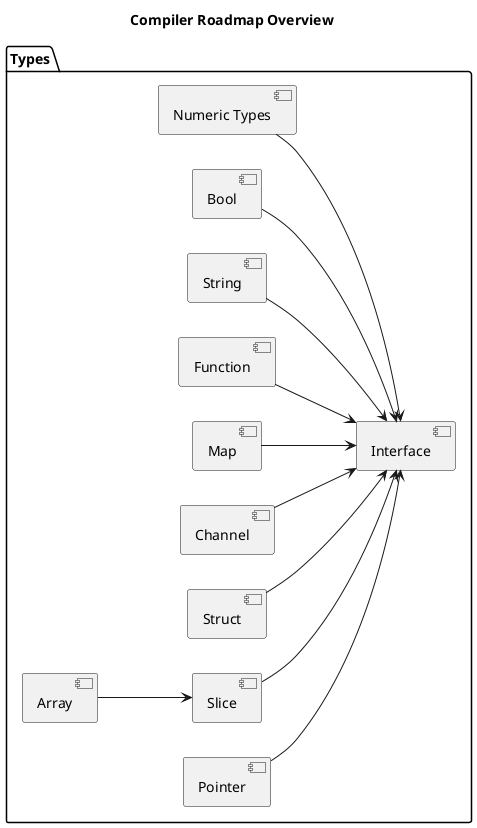 @startuml
title "Compiler Roadmap Overview"
left to right direction

package Types {
    component "Numeric Types"
    component "Bool"
    component "String"
    component "Slice"
    component "Interface"
    component "Function"
    component "Map"
    component "Channel"
    component "Struct"
    component "Array"
    component "Pointer"
}

"Array" --> "Slice"

"Numeric Types" --> "Interface"
"Bool" --> "Interface"
"String" --> "Interface"
"Slice" --> "Interface"
"Function" --> "Interface"
"Map" --> "Interface"
"Channel" --> "Interface"
"Struct" --> "Interface"
"Pointer" --> "Interface"


@enduml